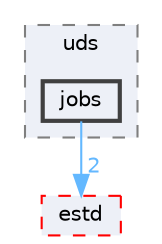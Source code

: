 digraph "jobs"
{
 // LATEX_PDF_SIZE
  bgcolor="transparent";
  edge [fontname=Helvetica,fontsize=10,labelfontname=Helvetica,labelfontsize=10];
  node [fontname=Helvetica,fontsize=10,shape=box,height=0.2,width=0.4];
  compound=true
  subgraph clusterdir_705d6592cae36bd5669a85c250f93c3f {
    graph [ bgcolor="#edf0f7", pencolor="grey50", label="uds", fontname=Helvetica,fontsize=10 style="filled,dashed", URL="dir_705d6592cae36bd5669a85c250f93c3f.html",tooltip=""]
  dir_e91680f52baa856fb9b565c8527c96ef [label="jobs", fillcolor="#edf0f7", color="grey25", style="filled,bold", URL="dir_e91680f52baa856fb9b565c8527c96ef.html",tooltip=""];
  }
  dir_705ed472854f071e46e92f9933f4d565 [label="estd", fillcolor="#edf0f7", color="red", style="filled,dashed", URL="dir_705ed472854f071e46e92f9933f4d565.html",tooltip=""];
  dir_e91680f52baa856fb9b565c8527c96ef->dir_705ed472854f071e46e92f9933f4d565 [headlabel="2", labeldistance=1.5 headhref="dir_000131_000075.html" href="dir_000131_000075.html" color="steelblue1" fontcolor="steelblue1"];
}
